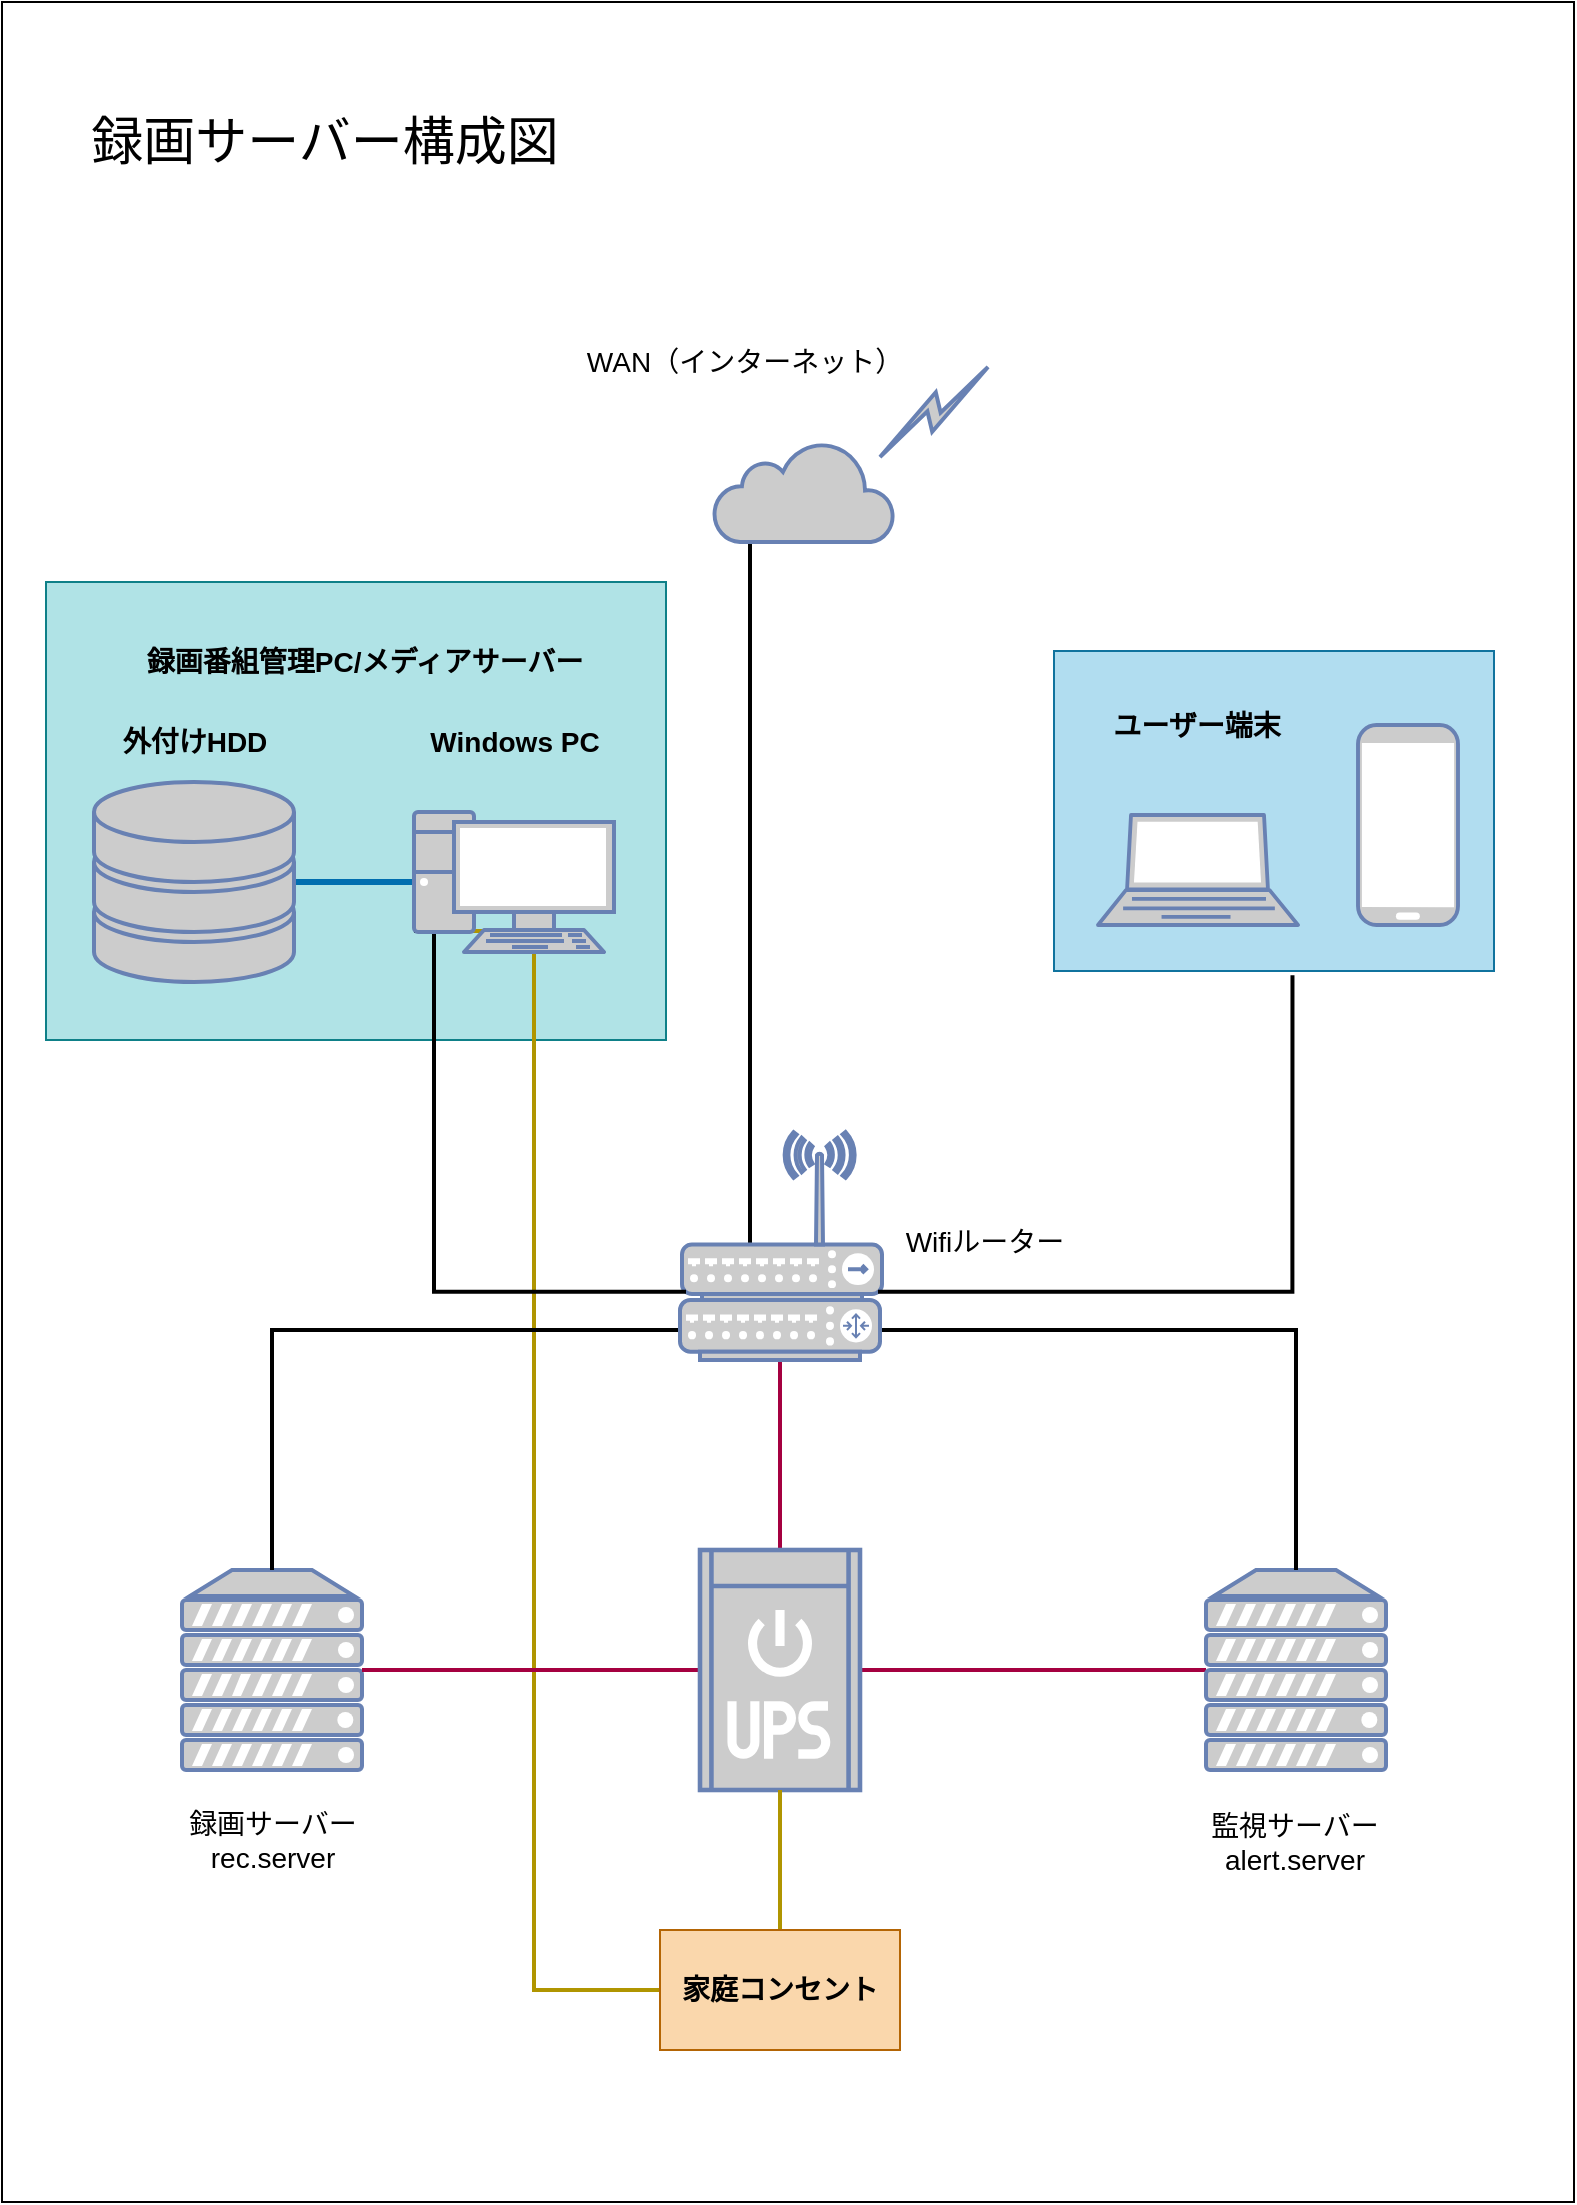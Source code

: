 <mxfile version="13.3.8">
    <diagram id="6hGFLwfOUW9BJ-s0fimq" name="rec">
        <mxGraphModel dx="1760" dy="1161" grid="1" gridSize="10" guides="1" tooltips="1" connect="1" arrows="1" fold="1" page="1" pageScale="1" pageWidth="827" pageHeight="1169" math="0" shadow="0">
            <root>
                <mxCell id="0"/>
                <mxCell id="92" value="BG1" style="" parent="0"/>
                <mxCell id="93" value="" style="whiteSpace=wrap;html=1;" parent="92" vertex="1">
                    <mxGeometry x="24" y="20" width="786" height="1100" as="geometry"/>
                </mxCell>
                <mxCell id="100" style="edgeStyle=orthogonalEdgeStyle;rounded=0;orthogonalLoop=1;jettySize=auto;html=1;exitX=0.5;exitY=0;exitDx=0;exitDy=0;exitPerimeter=0;entryX=0.5;entryY=1;entryDx=0;entryDy=0;entryPerimeter=0;endArrow=none;endFill=0;strokeWidth=2;" edge="1" parent="92" source="47" target="97">
                    <mxGeometry relative="1" as="geometry">
                        <Array as="points">
                            <mxPoint x="398" y="669"/>
                        </Array>
                    </mxGeometry>
                </mxCell>
                <mxCell id="1" value="BG2" style="locked=1;" parent="0"/>
                <mxCell id="26" value="録画サーバー構成図" style="text;html=1;align=center;verticalAlign=middle;resizable=0;points=[];autosize=1;fontSize=26;" parent="1" vertex="1">
                    <mxGeometry x="60" y="70" width="250" height="40" as="geometry"/>
                </mxCell>
                <mxCell id="105" value="" style="whiteSpace=wrap;html=1;fillColor=#b0e3e6;strokeColor=#0e8088;" vertex="1" parent="1">
                    <mxGeometry x="46" y="310" width="310" height="229" as="geometry"/>
                </mxCell>
                <mxCell id="112" style="edgeStyle=orthogonalEdgeStyle;rounded=0;orthogonalLoop=1;jettySize=auto;html=1;entryX=0;entryY=0.5;entryDx=0;entryDy=0;endArrow=none;endFill=0;fillColor=#e3c800;strokeColor=#B09500;strokeWidth=2;exitX=0;exitY=0.85;exitDx=0;exitDy=0;exitPerimeter=0;" edge="1" parent="1">
                    <mxGeometry relative="1" as="geometry">
                        <mxPoint x="230" y="484.5" as="sourcePoint"/>
                        <mxPoint x="353" y="1014" as="targetPoint"/>
                        <Array as="points">
                            <mxPoint x="290" y="485"/>
                            <mxPoint x="290" y="1014"/>
                        </Array>
                    </mxGeometry>
                </mxCell>
                <mxCell id="34" value="server1" parent="0"/>
                <mxCell id="35" value="録画サーバー&lt;br style=&quot;font-size: 14px;&quot;&gt;rec.server" style="text;html=1;align=center;verticalAlign=middle;resizable=0;points=[];autosize=1;fontSize=14;" parent="34" vertex="1">
                    <mxGeometry x="109" y="919" width="100" height="40" as="geometry"/>
                </mxCell>
                <mxCell id="36" value="" style="fontColor=#0066CC;verticalAlign=top;verticalLabelPosition=bottom;labelPosition=center;align=center;html=1;outlineConnect=0;fillColor=#CCCCCC;strokeColor=#6881B3;gradientColor=none;gradientDirection=north;strokeWidth=2;shape=mxgraph.networks.server;" parent="34" vertex="1">
                    <mxGeometry x="114" y="804" width="90" height="100" as="geometry"/>
                </mxCell>
                <mxCell id="37" value="" style="fontColor=#0066CC;verticalAlign=top;verticalLabelPosition=bottom;labelPosition=center;align=center;html=1;outlineConnect=0;fillColor=#CCCCCC;strokeColor=#6881B3;gradientColor=none;gradientDirection=north;strokeWidth=2;shape=mxgraph.networks.wireless_hub;" parent="34" vertex="1">
                    <mxGeometry x="364" y="585" width="100" height="85" as="geometry"/>
                </mxCell>
                <mxCell id="38" style="edgeStyle=orthogonalEdgeStyle;rounded=0;orthogonalLoop=1;jettySize=auto;html=1;exitX=0;exitY=0.5;exitDx=0;exitDy=0;exitPerimeter=0;entryX=1;entryY=0.5;entryDx=0;entryDy=0;entryPerimeter=0;startArrow=none;startFill=0;endArrow=none;endFill=0;fillColor=#d80073;strokeColor=#A50040;strokeWidth=2;" parent="34" source="41" target="36" edge="1">
                    <mxGeometry relative="1" as="geometry"/>
                </mxCell>
                <mxCell id="39" style="edgeStyle=orthogonalEdgeStyle;rounded=0;orthogonalLoop=1;jettySize=auto;html=1;exitX=1;exitY=0.5;exitDx=0;exitDy=0;exitPerimeter=0;entryX=0;entryY=0.5;entryDx=0;entryDy=0;entryPerimeter=0;startArrow=none;startFill=0;endArrow=none;endFill=0;fillColor=#d80073;strokeColor=#A50040;strokeWidth=2;" parent="34" source="41" target="42" edge="1">
                    <mxGeometry relative="1" as="geometry"/>
                </mxCell>
                <mxCell id="40" style="edgeStyle=orthogonalEdgeStyle;rounded=0;orthogonalLoop=1;jettySize=auto;html=1;exitX=0.5;exitY=0;exitDx=0;exitDy=0;exitPerimeter=0;startArrow=none;startFill=0;endArrow=none;endFill=0;fontSize=26;fillColor=#d80073;strokeColor=#A50040;strokeWidth=2;" parent="34" source="41" target="47" edge="1">
                    <mxGeometry relative="1" as="geometry"/>
                </mxCell>
                <mxCell id="41" value="" style="fontColor=#0066CC;verticalAlign=top;verticalLabelPosition=bottom;labelPosition=center;align=center;html=1;outlineConnect=0;fillColor=#CCCCCC;strokeColor=#6881B3;gradientColor=none;gradientDirection=north;strokeWidth=2;shape=mxgraph.networks.ups_small;" parent="34" vertex="1">
                    <mxGeometry x="373" y="794" width="80" height="120" as="geometry"/>
                </mxCell>
                <mxCell id="42" value="" style="fontColor=#0066CC;verticalAlign=top;verticalLabelPosition=bottom;labelPosition=center;align=center;html=1;outlineConnect=0;fillColor=#CCCCCC;strokeColor=#6881B3;gradientColor=none;gradientDirection=north;strokeWidth=2;shape=mxgraph.networks.server;" parent="34" vertex="1">
                    <mxGeometry x="626" y="804" width="90" height="100" as="geometry"/>
                </mxCell>
                <mxCell id="43" value="監視サーバー&lt;br style=&quot;font-size: 14px;&quot;&gt;alert.server" style="text;html=1;align=center;verticalAlign=middle;resizable=0;points=[];autosize=1;fontSize=14;" parent="34" vertex="1">
                    <mxGeometry x="620" y="920" width="100" height="40" as="geometry"/>
                </mxCell>
                <mxCell id="44" style="edgeStyle=orthogonalEdgeStyle;rounded=0;orthogonalLoop=1;jettySize=auto;html=1;exitX=0.5;exitY=0;exitDx=0;exitDy=0;exitPerimeter=0;entryX=0.5;entryY=1;entryDx=0;entryDy=0;entryPerimeter=0;startArrow=none;startFill=0;endArrow=none;endFill=0;" parent="34" source="47" edge="1">
                    <mxGeometry relative="1" as="geometry">
                        <mxPoint x="413" y="669" as="targetPoint"/>
                    </mxGeometry>
                </mxCell>
                <mxCell id="45" style="edgeStyle=orthogonalEdgeStyle;rounded=0;orthogonalLoop=1;jettySize=auto;html=1;exitX=0;exitY=0.5;exitDx=0;exitDy=0;exitPerimeter=0;startArrow=none;startFill=0;endArrow=none;endFill=0;strokeWidth=2;" parent="34" source="47" target="36" edge="1">
                    <mxGeometry relative="1" as="geometry"/>
                </mxCell>
                <mxCell id="46" style="edgeStyle=orthogonalEdgeStyle;rounded=0;orthogonalLoop=1;jettySize=auto;html=1;exitX=1;exitY=0.5;exitDx=0;exitDy=0;exitPerimeter=0;entryX=0.5;entryY=0;entryDx=0;entryDy=0;entryPerimeter=0;startArrow=none;startFill=0;endArrow=none;endFill=0;strokeWidth=2;" parent="34" source="47" target="42" edge="1">
                    <mxGeometry relative="1" as="geometry"/>
                </mxCell>
                <mxCell id="47" value="" style="fontColor=#0066CC;verticalAlign=top;verticalLabelPosition=bottom;labelPosition=center;align=center;html=1;outlineConnect=0;fillColor=#CCCCCC;strokeColor=#6881B3;gradientColor=none;gradientDirection=north;strokeWidth=2;shape=mxgraph.networks.router;" parent="34" vertex="1">
                    <mxGeometry x="363" y="669" width="100" height="30" as="geometry"/>
                </mxCell>
                <mxCell id="48" value="server2" parent="0"/>
                <mxCell id="68" style="edgeStyle=orthogonalEdgeStyle;rounded=0;orthogonalLoop=1;jettySize=auto;html=1;exitX=0;exitY=0.5;exitDx=0;exitDy=0;exitPerimeter=0;entryX=1;entryY=0.5;entryDx=0;entryDy=0;entryPerimeter=0;startArrow=none;startFill=0;endArrow=none;endFill=0;fontSize=14;fillColor=#1ba1e2;strokeColor=#006EAF;strokeWidth=3;" parent="48" source="50" target="69" edge="1">
                    <mxGeometry relative="1" as="geometry">
                        <mxPoint x="138" y="-465" as="targetPoint"/>
                    </mxGeometry>
                </mxCell>
                <mxCell id="107" style="edgeStyle=orthogonalEdgeStyle;rounded=0;orthogonalLoop=1;jettySize=auto;html=1;exitX=0;exitY=0.85;exitDx=0;exitDy=0;exitPerimeter=0;entryX=0.02;entryY=0.94;entryDx=0;entryDy=0;entryPerimeter=0;endArrow=none;endFill=0;fontColor=#000000;strokeWidth=2;" edge="1" parent="48" source="50" target="37">
                    <mxGeometry relative="1" as="geometry">
                        <Array as="points">
                            <mxPoint x="240" y="485"/>
                            <mxPoint x="240" y="665"/>
                        </Array>
                    </mxGeometry>
                </mxCell>
                <mxCell id="50" value="" style="fontColor=#0066CC;verticalAlign=top;verticalLabelPosition=bottom;labelPosition=center;align=center;html=1;outlineConnect=0;fillColor=#CCCCCC;strokeColor=#6881B3;gradientColor=none;gradientDirection=north;strokeWidth=2;shape=mxgraph.networks.pc;" parent="48" vertex="1">
                    <mxGeometry x="230" y="425" width="100" height="70" as="geometry"/>
                </mxCell>
                <mxCell id="63" value="Wifiルーター" style="text;html=1;align=center;verticalAlign=middle;resizable=0;points=[];autosize=1;fontSize=14;" parent="48" vertex="1">
                    <mxGeometry x="470" y="630" width="90" height="20" as="geometry"/>
                </mxCell>
                <mxCell id="64" value="録画番組管理PC/メディアサーバー" style="text;html=1;align=center;verticalAlign=middle;resizable=0;points=[];autosize=1;fontSize=14;labelBackgroundColor=none;fontColor=#000000;fontStyle=1" parent="48" vertex="1">
                    <mxGeometry x="90" y="340" width="230" height="20" as="geometry"/>
                </mxCell>
                <mxCell id="69" value="" style="fontColor=#0066CC;verticalAlign=top;verticalLabelPosition=bottom;labelPosition=center;align=center;html=1;outlineConnect=0;fillColor=#CCCCCC;strokeColor=#6881B3;gradientColor=none;gradientDirection=north;strokeWidth=2;shape=mxgraph.networks.storage;" parent="48" vertex="1">
                    <mxGeometry x="70" y="410" width="100" height="100" as="geometry"/>
                </mxCell>
                <mxCell id="70" value="外付けHDD" style="text;html=1;align=center;verticalAlign=middle;resizable=0;points=[];autosize=1;fontSize=14;fontColor=#000000;fontStyle=1" parent="48" vertex="1">
                    <mxGeometry x="75" y="380" width="90" height="20" as="geometry"/>
                </mxCell>
                <mxCell id="71" style="edgeStyle=orthogonalEdgeStyle;rounded=0;orthogonalLoop=1;jettySize=auto;html=1;exitX=0.5;exitY=1;exitDx=0;exitDy=0;exitPerimeter=0;startArrow=none;startFill=0;endArrow=none;endFill=0;fontSize=14;entryX=0.5;entryY=0;entryDx=0;entryDy=0;fillColor=#e3c800;strokeColor=#B09500;strokeWidth=2;" parent="48" source="41" target="72" edge="1">
                    <mxGeometry relative="1" as="geometry">
                        <mxPoint x="413" y="1074" as="targetPoint"/>
                    </mxGeometry>
                </mxCell>
                <mxCell id="72" value="家庭コンセント" style="whiteSpace=wrap;html=1;fontSize=14;fillColor=#fad7ac;strokeColor=#b46504;fontStyle=1;fontColor=#000000;" parent="48" vertex="1">
                    <mxGeometry x="353" y="984" width="120" height="60" as="geometry"/>
                </mxCell>
                <mxCell id="97" value="" style="html=1;outlineConnect=0;fillColor=#CCCCCC;strokeColor=#6881B3;gradientColor=none;gradientDirection=north;strokeWidth=2;shape=mxgraph.networks.cloud;fontColor=#ffffff;" vertex="1" parent="48">
                    <mxGeometry x="380" y="240" width="90" height="50" as="geometry"/>
                </mxCell>
                <mxCell id="98" value="" style="html=1;outlineConnect=0;fillColor=#CCCCCC;strokeColor=#6881B3;gradientColor=none;gradientDirection=north;strokeWidth=2;shape=mxgraph.networks.comm_link_edge;html=1;endArrow=none;endFill=0;" edge="1" parent="48">
                    <mxGeometry width="100" height="100" relative="1" as="geometry">
                        <mxPoint x="460" y="250" as="sourcePoint"/>
                        <mxPoint x="520" y="200" as="targetPoint"/>
                    </mxGeometry>
                </mxCell>
                <mxCell id="101" value="WAN（インターネット）" style="text;html=1;align=center;verticalAlign=middle;resizable=0;points=[];autosize=1;fontSize=14;" vertex="1" parent="48">
                    <mxGeometry x="310" y="190" width="170" height="20" as="geometry"/>
                </mxCell>
                <mxCell id="102" style="edgeStyle=orthogonalEdgeStyle;rounded=0;orthogonalLoop=1;jettySize=auto;html=1;exitX=0.98;exitY=0.94;exitDx=0;exitDy=0;exitPerimeter=0;entryX=0.542;entryY=1.013;entryDx=0;entryDy=0;entryPerimeter=0;endArrow=none;endFill=0;strokeWidth=2;" edge="1" parent="48" source="37" target="85">
                    <mxGeometry relative="1" as="geometry">
                        <Array as="points">
                            <mxPoint x="669" y="665"/>
                        </Array>
                    </mxGeometry>
                </mxCell>
                <mxCell id="104" value="Windows PC" style="text;html=1;align=center;verticalAlign=middle;resizable=0;points=[];autosize=1;fontSize=14;labelBackgroundColor=none;fontColor=#000000;fontStyle=1" vertex="1" parent="48">
                    <mxGeometry x="230" y="380" width="100" height="20" as="geometry"/>
                </mxCell>
                <mxCell id="84" value="user" parent="0"/>
                <mxCell id="94" value="" style="group" vertex="1" connectable="0" parent="84">
                    <mxGeometry x="550" y="344.5" width="220" height="160" as="geometry"/>
                </mxCell>
                <mxCell id="85" value="" style="whiteSpace=wrap;html=1;fontSize=14;fillColor=#b1ddf0;strokeColor=#10739e;fontColor=#000000;" parent="94" vertex="1">
                    <mxGeometry width="220" height="160" as="geometry"/>
                </mxCell>
                <mxCell id="86" value="" style="fontColor=#0066CC;verticalAlign=top;verticalLabelPosition=bottom;labelPosition=center;align=center;html=1;outlineConnect=0;fillColor=#CCCCCC;strokeColor=#6881B3;gradientColor=none;gradientDirection=north;strokeWidth=2;shape=mxgraph.networks.mobile;" parent="94" vertex="1">
                    <mxGeometry x="152" y="37" width="50" height="100" as="geometry"/>
                </mxCell>
                <mxCell id="87" value="" style="fontColor=#0066CC;verticalAlign=top;verticalLabelPosition=bottom;labelPosition=center;align=center;html=1;outlineConnect=0;fillColor=#CCCCCC;strokeColor=#6881B3;gradientColor=none;gradientDirection=north;strokeWidth=2;shape=mxgraph.networks.laptop;" parent="94" vertex="1">
                    <mxGeometry x="22" y="82" width="100" height="55" as="geometry"/>
                </mxCell>
                <mxCell id="89" value="ユーザー端末" style="text;html=1;align=center;verticalAlign=middle;resizable=0;points=[];autosize=1;fontSize=14;fontColor=#000000;fontStyle=1" parent="94" vertex="1">
                    <mxGeometry x="21" y="27" width="100" height="20" as="geometry"/>
                </mxCell>
            </root>
        </mxGraphModel>
    </diagram>
</mxfile>